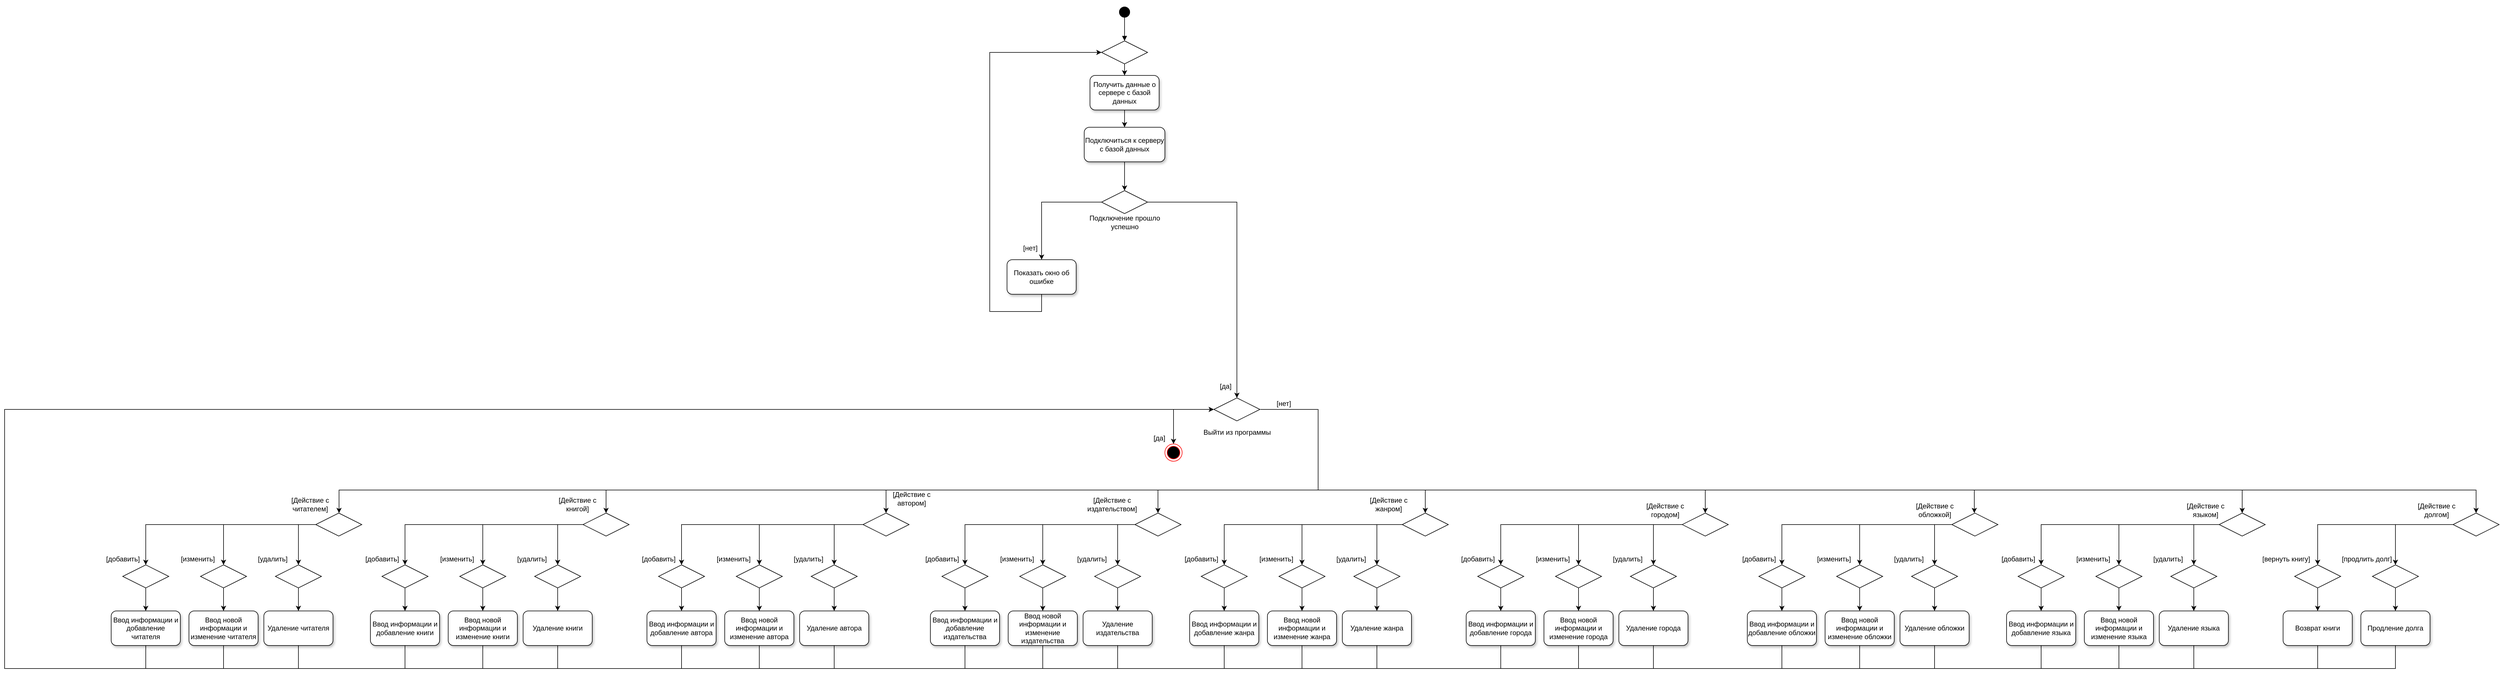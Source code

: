 <mxfile version="12.9.3" type="device"><diagram id="W3MapPRgLG2LJ8z7sJoR" name="Page-1"><mxGraphModel dx="6910" dy="3509" grid="1" gridSize="10" guides="1" tooltips="1" connect="1" arrows="1" fold="1" page="1" pageScale="1" pageWidth="827" pageHeight="1169" math="0" shadow="0"><root><mxCell id="0"/><mxCell id="1" parent="0"/><mxCell id="FfvXcrXIdgG_C1nINd0S-2" value="" style="ellipse;html=1;shape=endState;fillColor=#000000;strokeColor=#ff0000;rounded=0;shadow=0;glass=0;comic=0;" vertex="1" parent="1"><mxGeometry x="314" y="700" width="30" height="30" as="geometry"/></mxCell><mxCell id="FfvXcrXIdgG_C1nINd0S-4" value="" style="html=1;verticalAlign=bottom;startArrow=circle;startFill=1;endArrow=block;startSize=8;targetPerimeterSpacing=0;entryX=0.5;entryY=0;entryDx=0;entryDy=0;" edge="1" parent="1" target="FfvXcrXIdgG_C1nINd0S-11"><mxGeometry x="0.429" y="50" width="60" relative="1" as="geometry"><mxPoint x="244" y="-60" as="sourcePoint"/><mxPoint x="304" y="-140" as="targetPoint"/><Array as="points"/><mxPoint as="offset"/></mxGeometry></mxCell><mxCell id="FfvXcrXIdgG_C1nINd0S-9" style="edgeStyle=orthogonalEdgeStyle;rounded=0;orthogonalLoop=1;jettySize=auto;html=1;entryX=0.5;entryY=0;entryDx=0;entryDy=0;startArrow=none;startFill=0;targetPerimeterSpacing=0;" edge="1" parent="1" source="FfvXcrXIdgG_C1nINd0S-6" target="FfvXcrXIdgG_C1nINd0S-7"><mxGeometry relative="1" as="geometry"/></mxCell><mxCell id="FfvXcrXIdgG_C1nINd0S-6" value="Подключиться к серверу с базой данных" style="rounded=1;whiteSpace=wrap;html=1;shadow=1;glass=0;comic=0;" vertex="1" parent="1"><mxGeometry x="174" y="150" width="140" height="60" as="geometry"/></mxCell><mxCell id="FfvXcrXIdgG_C1nINd0S-14" style="edgeStyle=orthogonalEdgeStyle;rounded=0;orthogonalLoop=1;jettySize=auto;html=1;entryX=0.5;entryY=0;entryDx=0;entryDy=0;startArrow=none;startFill=0;targetPerimeterSpacing=0;" edge="1" parent="1" source="FfvXcrXIdgG_C1nINd0S-7" target="FfvXcrXIdgG_C1nINd0S-10"><mxGeometry relative="1" as="geometry"/></mxCell><mxCell id="FfvXcrXIdgG_C1nINd0S-19" style="edgeStyle=orthogonalEdgeStyle;rounded=0;orthogonalLoop=1;jettySize=auto;html=1;startArrow=none;startFill=0;targetPerimeterSpacing=0;entryX=0.5;entryY=0;entryDx=0;entryDy=0;" edge="1" parent="1" source="FfvXcrXIdgG_C1nINd0S-7" target="FfvXcrXIdgG_C1nINd0S-21"><mxGeometry relative="1" as="geometry"><mxPoint x="480" y="360" as="targetPoint"/></mxGeometry></mxCell><mxCell id="FfvXcrXIdgG_C1nINd0S-7" value="" style="rhombus;whiteSpace=wrap;html=1;rounded=0;shadow=0;glass=0;comic=0;" vertex="1" parent="1"><mxGeometry x="204" y="260" width="80" height="40" as="geometry"/></mxCell><mxCell id="FfvXcrXIdgG_C1nINd0S-8" value="Подключение прошло &lt;br&gt;успешно" style="text;html=1;align=center;verticalAlign=middle;resizable=0;points=[];autosize=1;" vertex="1" parent="1"><mxGeometry x="174" y="300" width="140" height="30" as="geometry"/></mxCell><mxCell id="FfvXcrXIdgG_C1nINd0S-13" style="edgeStyle=orthogonalEdgeStyle;rounded=0;orthogonalLoop=1;jettySize=auto;html=1;entryX=0;entryY=0.5;entryDx=0;entryDy=0;startArrow=none;startFill=0;targetPerimeterSpacing=0;" edge="1" parent="1" source="FfvXcrXIdgG_C1nINd0S-10" target="FfvXcrXIdgG_C1nINd0S-11"><mxGeometry relative="1" as="geometry"><Array as="points"><mxPoint x="100" y="470"/><mxPoint x="10" y="470"/><mxPoint x="10" y="20"/></Array></mxGeometry></mxCell><mxCell id="FfvXcrXIdgG_C1nINd0S-10" value="Показать окно об ошибке" style="rounded=1;whiteSpace=wrap;html=1;shadow=1;glass=0;comic=0;" vertex="1" parent="1"><mxGeometry x="40" y="380" width="120" height="60" as="geometry"/></mxCell><mxCell id="FfvXcrXIdgG_C1nINd0S-12" style="edgeStyle=orthogonalEdgeStyle;rounded=0;orthogonalLoop=1;jettySize=auto;html=1;entryX=0.5;entryY=0;entryDx=0;entryDy=0;startArrow=none;startFill=0;targetPerimeterSpacing=0;" edge="1" parent="1" source="FfvXcrXIdgG_C1nINd0S-11" target="FfvXcrXIdgG_C1nINd0S-16"><mxGeometry relative="1" as="geometry"/></mxCell><mxCell id="FfvXcrXIdgG_C1nINd0S-11" value="" style="rhombus;whiteSpace=wrap;html=1;rounded=0;shadow=0;glass=0;comic=0;" vertex="1" parent="1"><mxGeometry x="204" width="80" height="40" as="geometry"/></mxCell><mxCell id="FfvXcrXIdgG_C1nINd0S-15" value="[нет]" style="text;html=1;align=center;verticalAlign=middle;resizable=0;points=[];autosize=1;" vertex="1" parent="1"><mxGeometry x="60" y="350" width="40" height="20" as="geometry"/></mxCell><mxCell id="FfvXcrXIdgG_C1nINd0S-17" style="edgeStyle=orthogonalEdgeStyle;rounded=0;orthogonalLoop=1;jettySize=auto;html=1;exitX=0.5;exitY=1;exitDx=0;exitDy=0;entryX=0.5;entryY=0;entryDx=0;entryDy=0;startArrow=none;startFill=0;targetPerimeterSpacing=0;" edge="1" parent="1" source="FfvXcrXIdgG_C1nINd0S-16" target="FfvXcrXIdgG_C1nINd0S-6"><mxGeometry relative="1" as="geometry"/></mxCell><mxCell id="FfvXcrXIdgG_C1nINd0S-16" value="Получить данные о сервере с базой данных" style="rounded=1;whiteSpace=wrap;html=1;shadow=1;glass=0;comic=0;" vertex="1" parent="1"><mxGeometry x="184" y="60" width="120" height="60" as="geometry"/></mxCell><mxCell id="FfvXcrXIdgG_C1nINd0S-20" value="[да]" style="text;html=1;align=center;verticalAlign=middle;resizable=0;points=[];autosize=1;" vertex="1" parent="1"><mxGeometry x="399" y="590" width="40" height="20" as="geometry"/></mxCell><mxCell id="FfvXcrXIdgG_C1nINd0S-24" style="edgeStyle=orthogonalEdgeStyle;rounded=0;orthogonalLoop=1;jettySize=auto;html=1;entryX=0.5;entryY=0;entryDx=0;entryDy=0;startArrow=none;startFill=0;targetPerimeterSpacing=0;" edge="1" parent="1" source="FfvXcrXIdgG_C1nINd0S-21" target="FfvXcrXIdgG_C1nINd0S-2"><mxGeometry relative="1" as="geometry"/></mxCell><mxCell id="FfvXcrXIdgG_C1nINd0S-21" value="" style="rhombus;whiteSpace=wrap;html=1;rounded=0;shadow=0;glass=0;comic=0;" vertex="1" parent="1"><mxGeometry x="399" y="620" width="80" height="40" as="geometry"/></mxCell><mxCell id="FfvXcrXIdgG_C1nINd0S-22" value="Выйти из программы" style="text;html=1;align=center;verticalAlign=middle;resizable=0;points=[];autosize=1;" vertex="1" parent="1"><mxGeometry x="374" y="670" width="130" height="20" as="geometry"/></mxCell><mxCell id="FfvXcrXIdgG_C1nINd0S-25" value="[да]" style="text;html=1;align=center;verticalAlign=middle;resizable=0;points=[];autosize=1;" vertex="1" parent="1"><mxGeometry x="284" y="680" width="40" height="20" as="geometry"/></mxCell><mxCell id="FfvXcrXIdgG_C1nINd0S-26" value="[нет]" style="text;html=1;align=center;verticalAlign=middle;resizable=0;points=[];autosize=1;" vertex="1" parent="1"><mxGeometry x="500" y="620" width="40" height="20" as="geometry"/></mxCell><mxCell id="FfvXcrXIdgG_C1nINd0S-63" style="edgeStyle=orthogonalEdgeStyle;rounded=0;orthogonalLoop=1;jettySize=auto;html=1;entryX=0.5;entryY=0;entryDx=0;entryDy=0;startArrow=none;startFill=0;targetPerimeterSpacing=0;" edge="1" parent="1" source="FfvXcrXIdgG_C1nINd0S-30" target="FfvXcrXIdgG_C1nINd0S-59"><mxGeometry relative="1" as="geometry"/></mxCell><mxCell id="FfvXcrXIdgG_C1nINd0S-66" style="edgeStyle=orthogonalEdgeStyle;rounded=0;orthogonalLoop=1;jettySize=auto;html=1;entryX=0.5;entryY=0;entryDx=0;entryDy=0;startArrow=none;startFill=0;targetPerimeterSpacing=0;" edge="1" parent="1" source="FfvXcrXIdgG_C1nINd0S-30" target="FfvXcrXIdgG_C1nINd0S-65"><mxGeometry relative="1" as="geometry"/></mxCell><mxCell id="FfvXcrXIdgG_C1nINd0S-70" style="edgeStyle=orthogonalEdgeStyle;rounded=0;orthogonalLoop=1;jettySize=auto;html=1;entryX=0.5;entryY=0;entryDx=0;entryDy=0;startArrow=none;startFill=0;targetPerimeterSpacing=0;" edge="1" parent="1" source="FfvXcrXIdgG_C1nINd0S-30" target="FfvXcrXIdgG_C1nINd0S-68"><mxGeometry relative="1" as="geometry"><Array as="points"><mxPoint x="-1190" y="840"/></Array></mxGeometry></mxCell><mxCell id="FfvXcrXIdgG_C1nINd0S-30" value="" style="rhombus;whiteSpace=wrap;html=1;rounded=0;shadow=0;glass=0;comic=0;" vertex="1" parent="1"><mxGeometry x="-1160" y="820" width="80" height="40" as="geometry"/></mxCell><mxCell id="FfvXcrXIdgG_C1nINd0S-96" style="edgeStyle=orthogonalEdgeStyle;rounded=0;orthogonalLoop=1;jettySize=auto;html=1;entryX=0.5;entryY=0;entryDx=0;entryDy=0;startArrow=none;startFill=0;targetPerimeterSpacing=0;" edge="1" parent="1" source="FfvXcrXIdgG_C1nINd0S-32" target="FfvXcrXIdgG_C1nINd0S-89"><mxGeometry relative="1" as="geometry"/></mxCell><mxCell id="FfvXcrXIdgG_C1nINd0S-97" style="edgeStyle=orthogonalEdgeStyle;rounded=0;orthogonalLoop=1;jettySize=auto;html=1;entryX=0.5;entryY=0;entryDx=0;entryDy=0;startArrow=none;startFill=0;targetPerimeterSpacing=0;" edge="1" parent="1" source="FfvXcrXIdgG_C1nINd0S-32" target="FfvXcrXIdgG_C1nINd0S-86"><mxGeometry relative="1" as="geometry"/></mxCell><mxCell id="FfvXcrXIdgG_C1nINd0S-98" style="edgeStyle=orthogonalEdgeStyle;rounded=0;orthogonalLoop=1;jettySize=auto;html=1;entryX=0.5;entryY=0;entryDx=0;entryDy=0;startArrow=none;startFill=0;targetPerimeterSpacing=0;" edge="1" parent="1" source="FfvXcrXIdgG_C1nINd0S-32" target="FfvXcrXIdgG_C1nINd0S-83"><mxGeometry relative="1" as="geometry"/></mxCell><mxCell id="FfvXcrXIdgG_C1nINd0S-32" value="" style="rhombus;whiteSpace=wrap;html=1;rounded=0;shadow=0;glass=0;comic=0;" vertex="1" parent="1"><mxGeometry x="-696" y="820" width="80" height="40" as="geometry"/></mxCell><mxCell id="FfvXcrXIdgG_C1nINd0S-129" style="edgeStyle=orthogonalEdgeStyle;rounded=0;orthogonalLoop=1;jettySize=auto;html=1;entryX=0.5;entryY=0;entryDx=0;entryDy=0;startArrow=none;startFill=0;targetPerimeterSpacing=0;" edge="1" parent="1" source="FfvXcrXIdgG_C1nINd0S-33" target="FfvXcrXIdgG_C1nINd0S-121"><mxGeometry relative="1" as="geometry"/></mxCell><mxCell id="FfvXcrXIdgG_C1nINd0S-130" style="edgeStyle=orthogonalEdgeStyle;rounded=0;orthogonalLoop=1;jettySize=auto;html=1;entryX=0.5;entryY=0;entryDx=0;entryDy=0;startArrow=none;startFill=0;targetPerimeterSpacing=0;" edge="1" parent="1" source="FfvXcrXIdgG_C1nINd0S-33" target="FfvXcrXIdgG_C1nINd0S-118"><mxGeometry relative="1" as="geometry"/></mxCell><mxCell id="FfvXcrXIdgG_C1nINd0S-131" style="edgeStyle=orthogonalEdgeStyle;rounded=0;orthogonalLoop=1;jettySize=auto;html=1;startArrow=none;startFill=0;targetPerimeterSpacing=0;" edge="1" parent="1" source="FfvXcrXIdgG_C1nINd0S-33" target="FfvXcrXIdgG_C1nINd0S-115"><mxGeometry relative="1" as="geometry"/></mxCell><mxCell id="FfvXcrXIdgG_C1nINd0S-33" value="" style="rhombus;whiteSpace=wrap;html=1;rounded=0;shadow=0;glass=0;comic=0;" vertex="1" parent="1"><mxGeometry x="-210" y="820" width="80" height="40" as="geometry"/></mxCell><mxCell id="FfvXcrXIdgG_C1nINd0S-42" value="[Действие с &lt;br&gt;читателем]" style="text;html=1;align=center;verticalAlign=middle;resizable=0;points=[];autosize=1;" vertex="1" parent="1"><mxGeometry x="-1210" y="790" width="80" height="30" as="geometry"/></mxCell><mxCell id="FfvXcrXIdgG_C1nINd0S-51" value="[Действие с &lt;br&gt;книгой]" style="text;html=1;align=center;verticalAlign=middle;resizable=0;points=[];autosize=1;" vertex="1" parent="1"><mxGeometry x="-746" y="790" width="80" height="30" as="geometry"/></mxCell><mxCell id="FfvXcrXIdgG_C1nINd0S-52" value="[Действие с &lt;br&gt;автором]" style="text;html=1;align=center;verticalAlign=middle;resizable=0;points=[];autosize=1;" vertex="1" parent="1"><mxGeometry x="-166" y="780" width="80" height="30" as="geometry"/></mxCell><mxCell id="FfvXcrXIdgG_C1nINd0S-53" value="[Действие с &lt;br&gt;издательством]" style="text;html=1;align=center;verticalAlign=middle;resizable=0;points=[];autosize=1;" vertex="1" parent="1"><mxGeometry x="172" y="790" width="100" height="30" as="geometry"/></mxCell><mxCell id="FfvXcrXIdgG_C1nINd0S-54" value="[Действие с &lt;br&gt;жанром]" style="text;html=1;align=center;verticalAlign=middle;resizable=0;points=[];autosize=1;" vertex="1" parent="1"><mxGeometry x="662" y="790" width="80" height="30" as="geometry"/></mxCell><mxCell id="FfvXcrXIdgG_C1nINd0S-55" value="[Действие с &lt;br&gt;городом]" style="text;html=1;align=center;verticalAlign=middle;resizable=0;points=[];autosize=1;" vertex="1" parent="1"><mxGeometry x="1142" y="800" width="80" height="30" as="geometry"/></mxCell><mxCell id="FfvXcrXIdgG_C1nINd0S-56" value="[Действие с &lt;br&gt;обложкой]" style="text;html=1;align=center;verticalAlign=middle;resizable=0;points=[];autosize=1;" vertex="1" parent="1"><mxGeometry x="1610" y="800" width="80" height="30" as="geometry"/></mxCell><mxCell id="FfvXcrXIdgG_C1nINd0S-57" value="[Действие с &lt;br&gt;языком]" style="text;html=1;align=center;verticalAlign=middle;resizable=0;points=[];autosize=1;" vertex="1" parent="1"><mxGeometry x="2080" y="800" width="80" height="30" as="geometry"/></mxCell><mxCell id="FfvXcrXIdgG_C1nINd0S-58" value="[Действие с &lt;br&gt;долгом]" style="text;html=1;align=center;verticalAlign=middle;resizable=0;points=[];autosize=1;" vertex="1" parent="1"><mxGeometry x="2481" y="800" width="80" height="30" as="geometry"/></mxCell><mxCell id="FfvXcrXIdgG_C1nINd0S-72" style="edgeStyle=orthogonalEdgeStyle;rounded=0;orthogonalLoop=1;jettySize=auto;html=1;startArrow=none;startFill=0;targetPerimeterSpacing=0;" edge="1" parent="1" source="FfvXcrXIdgG_C1nINd0S-59" target="FfvXcrXIdgG_C1nINd0S-71"><mxGeometry relative="1" as="geometry"/></mxCell><mxCell id="FfvXcrXIdgG_C1nINd0S-59" value="" style="rhombus;whiteSpace=wrap;html=1;rounded=0;shadow=0;glass=0;comic=0;" vertex="1" parent="1"><mxGeometry x="-1495" y="910" width="80" height="40" as="geometry"/></mxCell><mxCell id="FfvXcrXIdgG_C1nINd0S-62" value="[добавить]" style="text;html=1;align=center;verticalAlign=middle;resizable=0;points=[];autosize=1;" vertex="1" parent="1"><mxGeometry x="-1530" y="890" width="70" height="20" as="geometry"/></mxCell><mxCell id="FfvXcrXIdgG_C1nINd0S-76" style="edgeStyle=orthogonalEdgeStyle;rounded=0;orthogonalLoop=1;jettySize=auto;html=1;startArrow=none;startFill=0;targetPerimeterSpacing=0;entryX=0.5;entryY=0;entryDx=0;entryDy=0;" edge="1" parent="1" source="FfvXcrXIdgG_C1nINd0S-65" target="FfvXcrXIdgG_C1nINd0S-74"><mxGeometry relative="1" as="geometry"><mxPoint x="-1290" y="980" as="targetPoint"/></mxGeometry></mxCell><mxCell id="FfvXcrXIdgG_C1nINd0S-65" value="" style="rhombus;whiteSpace=wrap;html=1;rounded=0;shadow=0;glass=0;comic=0;" vertex="1" parent="1"><mxGeometry x="-1360" y="910" width="80" height="40" as="geometry"/></mxCell><mxCell id="FfvXcrXIdgG_C1nINd0S-67" value="[изменить]" style="text;html=1;align=center;verticalAlign=middle;resizable=0;points=[];autosize=1;" vertex="1" parent="1"><mxGeometry x="-1400" y="890" width="70" height="20" as="geometry"/></mxCell><mxCell id="FfvXcrXIdgG_C1nINd0S-77" style="edgeStyle=orthogonalEdgeStyle;rounded=0;orthogonalLoop=1;jettySize=auto;html=1;entryX=0.5;entryY=0;entryDx=0;entryDy=0;startArrow=none;startFill=0;targetPerimeterSpacing=0;" edge="1" parent="1" source="FfvXcrXIdgG_C1nINd0S-68" target="FfvXcrXIdgG_C1nINd0S-75"><mxGeometry relative="1" as="geometry"/></mxCell><mxCell id="FfvXcrXIdgG_C1nINd0S-68" value="" style="rhombus;whiteSpace=wrap;html=1;rounded=0;shadow=0;glass=0;comic=0;" vertex="1" parent="1"><mxGeometry x="-1230" y="910" width="80" height="40" as="geometry"/></mxCell><mxCell id="FfvXcrXIdgG_C1nINd0S-69" value="[удалить]" style="text;html=1;align=center;verticalAlign=middle;resizable=0;points=[];autosize=1;" vertex="1" parent="1"><mxGeometry x="-1270" y="890" width="70" height="20" as="geometry"/></mxCell><mxCell id="FfvXcrXIdgG_C1nINd0S-73" style="edgeStyle=orthogonalEdgeStyle;rounded=0;orthogonalLoop=1;jettySize=auto;html=1;entryX=0;entryY=0.5;entryDx=0;entryDy=0;startArrow=none;startFill=0;targetPerimeterSpacing=0;" edge="1" parent="1" source="FfvXcrXIdgG_C1nINd0S-71" target="FfvXcrXIdgG_C1nINd0S-21"><mxGeometry relative="1" as="geometry"><Array as="points"><mxPoint x="-1455" y="1090"/><mxPoint x="-1700" y="1090"/><mxPoint x="-1700" y="640"/></Array></mxGeometry></mxCell><mxCell id="FfvXcrXIdgG_C1nINd0S-71" value="Ввод информации и добавление читателя" style="rounded=1;whiteSpace=wrap;html=1;shadow=1;glass=0;comic=0;" vertex="1" parent="1"><mxGeometry x="-1515" y="990" width="120" height="60" as="geometry"/></mxCell><mxCell id="FfvXcrXIdgG_C1nINd0S-74" value="Ввод новой информации и изменение читателя" style="rounded=1;whiteSpace=wrap;html=1;shadow=1;glass=0;comic=0;" vertex="1" parent="1"><mxGeometry x="-1380" y="990" width="120" height="60" as="geometry"/></mxCell><mxCell id="FfvXcrXIdgG_C1nINd0S-75" value="Удаление читателя" style="rounded=1;whiteSpace=wrap;html=1;shadow=1;glass=0;comic=0;" vertex="1" parent="1"><mxGeometry x="-1250" y="990" width="120" height="60" as="geometry"/></mxCell><mxCell id="FfvXcrXIdgG_C1nINd0S-80" value="" style="endArrow=none;html=1;entryX=0.5;entryY=1;entryDx=0;entryDy=0;rounded=0;" edge="1" parent="1" target="FfvXcrXIdgG_C1nINd0S-74"><mxGeometry width="50" height="50" relative="1" as="geometry"><mxPoint x="-1460" y="1090" as="sourcePoint"/><mxPoint x="-1290" y="1090" as="targetPoint"/><Array as="points"><mxPoint x="-1320" y="1090"/></Array></mxGeometry></mxCell><mxCell id="FfvXcrXIdgG_C1nINd0S-81" value="" style="endArrow=none;html=1;rounded=0;entryX=0.5;entryY=1;entryDx=0;entryDy=0;" edge="1" parent="1" target="FfvXcrXIdgG_C1nINd0S-75"><mxGeometry width="50" height="50" relative="1" as="geometry"><mxPoint x="-1330" y="1090" as="sourcePoint"/><mxPoint x="-1170" y="1060" as="targetPoint"/><Array as="points"><mxPoint x="-1190" y="1090"/></Array></mxGeometry></mxCell><mxCell id="FfvXcrXIdgG_C1nINd0S-82" style="edgeStyle=orthogonalEdgeStyle;rounded=0;orthogonalLoop=1;jettySize=auto;html=1;startArrow=none;startFill=0;targetPerimeterSpacing=0;" edge="1" parent="1" source="FfvXcrXIdgG_C1nINd0S-83" target="FfvXcrXIdgG_C1nINd0S-91"><mxGeometry relative="1" as="geometry"/></mxCell><mxCell id="FfvXcrXIdgG_C1nINd0S-83" value="" style="rhombus;whiteSpace=wrap;html=1;rounded=0;shadow=0;glass=0;comic=0;" vertex="1" parent="1"><mxGeometry x="-1045" y="910" width="80" height="40" as="geometry"/></mxCell><mxCell id="FfvXcrXIdgG_C1nINd0S-84" value="[добавить]" style="text;html=1;align=center;verticalAlign=middle;resizable=0;points=[];autosize=1;" vertex="1" parent="1"><mxGeometry x="-1080" y="890" width="70" height="20" as="geometry"/></mxCell><mxCell id="FfvXcrXIdgG_C1nINd0S-85" style="edgeStyle=orthogonalEdgeStyle;rounded=0;orthogonalLoop=1;jettySize=auto;html=1;startArrow=none;startFill=0;targetPerimeterSpacing=0;entryX=0.5;entryY=0;entryDx=0;entryDy=0;" edge="1" parent="1" source="FfvXcrXIdgG_C1nINd0S-86" target="FfvXcrXIdgG_C1nINd0S-92"><mxGeometry relative="1" as="geometry"><mxPoint x="-840" y="980" as="targetPoint"/></mxGeometry></mxCell><mxCell id="FfvXcrXIdgG_C1nINd0S-86" value="" style="rhombus;whiteSpace=wrap;html=1;rounded=0;shadow=0;glass=0;comic=0;" vertex="1" parent="1"><mxGeometry x="-910" y="910" width="80" height="40" as="geometry"/></mxCell><mxCell id="FfvXcrXIdgG_C1nINd0S-87" value="[изменить]" style="text;html=1;align=center;verticalAlign=middle;resizable=0;points=[];autosize=1;" vertex="1" parent="1"><mxGeometry x="-950" y="890" width="70" height="20" as="geometry"/></mxCell><mxCell id="FfvXcrXIdgG_C1nINd0S-88" style="edgeStyle=orthogonalEdgeStyle;rounded=0;orthogonalLoop=1;jettySize=auto;html=1;entryX=0.5;entryY=0;entryDx=0;entryDy=0;startArrow=none;startFill=0;targetPerimeterSpacing=0;" edge="1" parent="1" source="FfvXcrXIdgG_C1nINd0S-89" target="FfvXcrXIdgG_C1nINd0S-93"><mxGeometry relative="1" as="geometry"/></mxCell><mxCell id="FfvXcrXIdgG_C1nINd0S-89" value="" style="rhombus;whiteSpace=wrap;html=1;rounded=0;shadow=0;glass=0;comic=0;" vertex="1" parent="1"><mxGeometry x="-780" y="910" width="80" height="40" as="geometry"/></mxCell><mxCell id="FfvXcrXIdgG_C1nINd0S-90" value="[удалить]" style="text;html=1;align=center;verticalAlign=middle;resizable=0;points=[];autosize=1;" vertex="1" parent="1"><mxGeometry x="-820" y="890" width="70" height="20" as="geometry"/></mxCell><mxCell id="FfvXcrXIdgG_C1nINd0S-91" value="Ввод информации и добавление книги" style="rounded=1;whiteSpace=wrap;html=1;shadow=1;glass=0;comic=0;" vertex="1" parent="1"><mxGeometry x="-1065" y="990" width="120" height="60" as="geometry"/></mxCell><mxCell id="FfvXcrXIdgG_C1nINd0S-92" value="Ввод новой информации и изменение книги" style="rounded=1;whiteSpace=wrap;html=1;shadow=1;glass=0;comic=0;" vertex="1" parent="1"><mxGeometry x="-930" y="990" width="120" height="60" as="geometry"/></mxCell><mxCell id="FfvXcrXIdgG_C1nINd0S-93" value="Удаление книги" style="rounded=1;whiteSpace=wrap;html=1;shadow=1;glass=0;comic=0;" vertex="1" parent="1"><mxGeometry x="-800" y="990" width="120" height="60" as="geometry"/></mxCell><mxCell id="FfvXcrXIdgG_C1nINd0S-94" value="" style="endArrow=none;html=1;entryX=0.5;entryY=1;entryDx=0;entryDy=0;rounded=0;" edge="1" parent="1" target="FfvXcrXIdgG_C1nINd0S-91"><mxGeometry width="50" height="50" relative="1" as="geometry"><mxPoint x="-1190" y="1090" as="sourcePoint"/><mxPoint x="-840" y="1090" as="targetPoint"/><Array as="points"><mxPoint x="-1005" y="1090"/></Array></mxGeometry></mxCell><mxCell id="FfvXcrXIdgG_C1nINd0S-95" value="" style="endArrow=none;html=1;rounded=0;entryX=0.5;entryY=1;entryDx=0;entryDy=0;" edge="1" parent="1" target="FfvXcrXIdgG_C1nINd0S-93"><mxGeometry width="50" height="50" relative="1" as="geometry"><mxPoint x="-880" y="1090" as="sourcePoint"/><mxPoint x="-720" y="1060" as="targetPoint"/><Array as="points"><mxPoint x="-740" y="1090"/></Array></mxGeometry></mxCell><mxCell id="FfvXcrXIdgG_C1nINd0S-99" value="" style="endArrow=none;html=1;rounded=0;entryX=0.5;entryY=1;entryDx=0;entryDy=0;" edge="1" parent="1" target="FfvXcrXIdgG_C1nINd0S-92"><mxGeometry width="50" height="50" relative="1" as="geometry"><mxPoint x="-1020" y="1090" as="sourcePoint"/><mxPoint x="-730" y="1060" as="targetPoint"/><Array as="points"><mxPoint x="-870" y="1090"/></Array></mxGeometry></mxCell><mxCell id="FfvXcrXIdgG_C1nINd0S-114" style="edgeStyle=orthogonalEdgeStyle;rounded=0;orthogonalLoop=1;jettySize=auto;html=1;startArrow=none;startFill=0;targetPerimeterSpacing=0;" edge="1" parent="1" source="FfvXcrXIdgG_C1nINd0S-115" target="FfvXcrXIdgG_C1nINd0S-123"><mxGeometry relative="1" as="geometry"/></mxCell><mxCell id="FfvXcrXIdgG_C1nINd0S-115" value="" style="rhombus;whiteSpace=wrap;html=1;rounded=0;shadow=0;glass=0;comic=0;" vertex="1" parent="1"><mxGeometry x="-565" y="910" width="80" height="40" as="geometry"/></mxCell><mxCell id="FfvXcrXIdgG_C1nINd0S-116" value="[добавить]" style="text;html=1;align=center;verticalAlign=middle;resizable=0;points=[];autosize=1;" vertex="1" parent="1"><mxGeometry x="-600" y="890" width="70" height="20" as="geometry"/></mxCell><mxCell id="FfvXcrXIdgG_C1nINd0S-117" style="edgeStyle=orthogonalEdgeStyle;rounded=0;orthogonalLoop=1;jettySize=auto;html=1;startArrow=none;startFill=0;targetPerimeterSpacing=0;entryX=0.5;entryY=0;entryDx=0;entryDy=0;" edge="1" parent="1" source="FfvXcrXIdgG_C1nINd0S-118" target="FfvXcrXIdgG_C1nINd0S-124"><mxGeometry relative="1" as="geometry"><mxPoint x="-360" y="980" as="targetPoint"/></mxGeometry></mxCell><mxCell id="FfvXcrXIdgG_C1nINd0S-118" value="" style="rhombus;whiteSpace=wrap;html=1;rounded=0;shadow=0;glass=0;comic=0;" vertex="1" parent="1"><mxGeometry x="-430" y="910" width="80" height="40" as="geometry"/></mxCell><mxCell id="FfvXcrXIdgG_C1nINd0S-119" value="[изменить]" style="text;html=1;align=center;verticalAlign=middle;resizable=0;points=[];autosize=1;" vertex="1" parent="1"><mxGeometry x="-470" y="890" width="70" height="20" as="geometry"/></mxCell><mxCell id="FfvXcrXIdgG_C1nINd0S-120" style="edgeStyle=orthogonalEdgeStyle;rounded=0;orthogonalLoop=1;jettySize=auto;html=1;entryX=0.5;entryY=0;entryDx=0;entryDy=0;startArrow=none;startFill=0;targetPerimeterSpacing=0;" edge="1" parent="1" source="FfvXcrXIdgG_C1nINd0S-121" target="FfvXcrXIdgG_C1nINd0S-125"><mxGeometry relative="1" as="geometry"/></mxCell><mxCell id="FfvXcrXIdgG_C1nINd0S-121" value="" style="rhombus;whiteSpace=wrap;html=1;rounded=0;shadow=0;glass=0;comic=0;" vertex="1" parent="1"><mxGeometry x="-300" y="910" width="80" height="40" as="geometry"/></mxCell><mxCell id="FfvXcrXIdgG_C1nINd0S-122" value="[удалить]" style="text;html=1;align=center;verticalAlign=middle;resizable=0;points=[];autosize=1;" vertex="1" parent="1"><mxGeometry x="-340" y="890" width="70" height="20" as="geometry"/></mxCell><mxCell id="FfvXcrXIdgG_C1nINd0S-123" value="Ввод информации и добавление автора" style="rounded=1;whiteSpace=wrap;html=1;shadow=1;glass=0;comic=0;" vertex="1" parent="1"><mxGeometry x="-585" y="990" width="120" height="60" as="geometry"/></mxCell><mxCell id="FfvXcrXIdgG_C1nINd0S-124" value="Ввод новой информации и изменение автора" style="rounded=1;whiteSpace=wrap;html=1;shadow=1;glass=0;comic=0;" vertex="1" parent="1"><mxGeometry x="-450" y="990" width="120" height="60" as="geometry"/></mxCell><mxCell id="FfvXcrXIdgG_C1nINd0S-125" value="Удаление автора" style="rounded=1;whiteSpace=wrap;html=1;shadow=1;glass=0;comic=0;" vertex="1" parent="1"><mxGeometry x="-320" y="990" width="120" height="60" as="geometry"/></mxCell><mxCell id="FfvXcrXIdgG_C1nINd0S-126" value="" style="endArrow=none;html=1;rounded=0;entryX=0.5;entryY=1;entryDx=0;entryDy=0;" edge="1" parent="1" target="FfvXcrXIdgG_C1nINd0S-125"><mxGeometry width="50" height="50" relative="1" as="geometry"><mxPoint x="-400" y="1090.0" as="sourcePoint"/><mxPoint x="-240" y="1060" as="targetPoint"/><Array as="points"><mxPoint x="-260" y="1090"/></Array></mxGeometry></mxCell><mxCell id="FfvXcrXIdgG_C1nINd0S-127" value="" style="endArrow=none;html=1;rounded=0;entryX=0.5;entryY=1;entryDx=0;entryDy=0;" edge="1" parent="1" target="FfvXcrXIdgG_C1nINd0S-124"><mxGeometry width="50" height="50" relative="1" as="geometry"><mxPoint x="-540" y="1090.0" as="sourcePoint"/><mxPoint x="-250" y="1060" as="targetPoint"/><Array as="points"><mxPoint x="-390" y="1090"/></Array></mxGeometry></mxCell><mxCell id="FfvXcrXIdgG_C1nINd0S-128" value="" style="endArrow=none;html=1;rounded=0;entryX=0.5;entryY=1;entryDx=0;entryDy=0;" edge="1" parent="1" target="FfvXcrXIdgG_C1nINd0S-123"><mxGeometry width="50" height="50" relative="1" as="geometry"><mxPoint x="-740" y="1090" as="sourcePoint"/><mxPoint x="-380" y="1060.0" as="targetPoint"/><Array as="points"><mxPoint x="-525" y="1090"/></Array></mxGeometry></mxCell><mxCell id="FfvXcrXIdgG_C1nINd0S-132" style="edgeStyle=orthogonalEdgeStyle;rounded=0;orthogonalLoop=1;jettySize=auto;html=1;entryX=0.5;entryY=0;entryDx=0;entryDy=0;startArrow=none;startFill=0;targetPerimeterSpacing=0;" edge="1" parent="1" source="FfvXcrXIdgG_C1nINd0S-135" target="FfvXcrXIdgG_C1nINd0S-148"><mxGeometry relative="1" as="geometry"/></mxCell><mxCell id="FfvXcrXIdgG_C1nINd0S-133" style="edgeStyle=orthogonalEdgeStyle;rounded=0;orthogonalLoop=1;jettySize=auto;html=1;entryX=0.5;entryY=0;entryDx=0;entryDy=0;startArrow=none;startFill=0;targetPerimeterSpacing=0;" edge="1" parent="1" source="FfvXcrXIdgG_C1nINd0S-135" target="FfvXcrXIdgG_C1nINd0S-151"><mxGeometry relative="1" as="geometry"/></mxCell><mxCell id="FfvXcrXIdgG_C1nINd0S-134" style="edgeStyle=orthogonalEdgeStyle;rounded=0;orthogonalLoop=1;jettySize=auto;html=1;entryX=0.5;entryY=0;entryDx=0;entryDy=0;startArrow=none;startFill=0;targetPerimeterSpacing=0;" edge="1" parent="1" source="FfvXcrXIdgG_C1nINd0S-135" target="FfvXcrXIdgG_C1nINd0S-154"><mxGeometry relative="1" as="geometry"><Array as="points"><mxPoint x="232" y="840"/></Array></mxGeometry></mxCell><mxCell id="FfvXcrXIdgG_C1nINd0S-135" value="" style="rhombus;whiteSpace=wrap;html=1;rounded=0;shadow=0;glass=0;comic=0;" vertex="1" parent="1"><mxGeometry x="262" y="820" width="80" height="40" as="geometry"/></mxCell><mxCell id="FfvXcrXIdgG_C1nINd0S-136" style="edgeStyle=orthogonalEdgeStyle;rounded=0;orthogonalLoop=1;jettySize=auto;html=1;entryX=0.5;entryY=0;entryDx=0;entryDy=0;startArrow=none;startFill=0;targetPerimeterSpacing=0;" edge="1" parent="1" source="FfvXcrXIdgG_C1nINd0S-139" target="FfvXcrXIdgG_C1nINd0S-168"><mxGeometry relative="1" as="geometry"/></mxCell><mxCell id="FfvXcrXIdgG_C1nINd0S-137" style="edgeStyle=orthogonalEdgeStyle;rounded=0;orthogonalLoop=1;jettySize=auto;html=1;entryX=0.5;entryY=0;entryDx=0;entryDy=0;startArrow=none;startFill=0;targetPerimeterSpacing=0;" edge="1" parent="1" source="FfvXcrXIdgG_C1nINd0S-139" target="FfvXcrXIdgG_C1nINd0S-165"><mxGeometry relative="1" as="geometry"/></mxCell><mxCell id="FfvXcrXIdgG_C1nINd0S-138" style="edgeStyle=orthogonalEdgeStyle;rounded=0;orthogonalLoop=1;jettySize=auto;html=1;entryX=0.5;entryY=0;entryDx=0;entryDy=0;startArrow=none;startFill=0;targetPerimeterSpacing=0;" edge="1" parent="1" source="FfvXcrXIdgG_C1nINd0S-139" target="FfvXcrXIdgG_C1nINd0S-162"><mxGeometry relative="1" as="geometry"/></mxCell><mxCell id="FfvXcrXIdgG_C1nINd0S-139" value="" style="rhombus;whiteSpace=wrap;html=1;rounded=0;shadow=0;glass=0;comic=0;" vertex="1" parent="1"><mxGeometry x="726" y="820" width="80" height="40" as="geometry"/></mxCell><mxCell id="FfvXcrXIdgG_C1nINd0S-140" style="edgeStyle=orthogonalEdgeStyle;rounded=0;orthogonalLoop=1;jettySize=auto;html=1;entryX=0.5;entryY=0;entryDx=0;entryDy=0;startArrow=none;startFill=0;targetPerimeterSpacing=0;" edge="1" parent="1" source="FfvXcrXIdgG_C1nINd0S-143" target="FfvXcrXIdgG_C1nINd0S-183"><mxGeometry relative="1" as="geometry"/></mxCell><mxCell id="FfvXcrXIdgG_C1nINd0S-141" style="edgeStyle=orthogonalEdgeStyle;rounded=0;orthogonalLoop=1;jettySize=auto;html=1;entryX=0.5;entryY=0;entryDx=0;entryDy=0;startArrow=none;startFill=0;targetPerimeterSpacing=0;" edge="1" parent="1" source="FfvXcrXIdgG_C1nINd0S-143" target="FfvXcrXIdgG_C1nINd0S-180"><mxGeometry relative="1" as="geometry"/></mxCell><mxCell id="FfvXcrXIdgG_C1nINd0S-142" style="edgeStyle=orthogonalEdgeStyle;rounded=0;orthogonalLoop=1;jettySize=auto;html=1;startArrow=none;startFill=0;targetPerimeterSpacing=0;" edge="1" parent="1" source="FfvXcrXIdgG_C1nINd0S-143" target="FfvXcrXIdgG_C1nINd0S-177"><mxGeometry relative="1" as="geometry"/></mxCell><mxCell id="FfvXcrXIdgG_C1nINd0S-143" value="" style="rhombus;whiteSpace=wrap;html=1;rounded=0;shadow=0;glass=0;comic=0;" vertex="1" parent="1"><mxGeometry x="1212" y="820" width="80" height="40" as="geometry"/></mxCell><mxCell id="FfvXcrXIdgG_C1nINd0S-147" style="edgeStyle=orthogonalEdgeStyle;rounded=0;orthogonalLoop=1;jettySize=auto;html=1;startArrow=none;startFill=0;targetPerimeterSpacing=0;" edge="1" parent="1" source="FfvXcrXIdgG_C1nINd0S-148" target="FfvXcrXIdgG_C1nINd0S-156"><mxGeometry relative="1" as="geometry"/></mxCell><mxCell id="FfvXcrXIdgG_C1nINd0S-148" value="" style="rhombus;whiteSpace=wrap;html=1;rounded=0;shadow=0;glass=0;comic=0;" vertex="1" parent="1"><mxGeometry x="-73" y="910" width="80" height="40" as="geometry"/></mxCell><mxCell id="FfvXcrXIdgG_C1nINd0S-149" value="[добавить]" style="text;html=1;align=center;verticalAlign=middle;resizable=0;points=[];autosize=1;" vertex="1" parent="1"><mxGeometry x="-108" y="890" width="70" height="20" as="geometry"/></mxCell><mxCell id="FfvXcrXIdgG_C1nINd0S-150" style="edgeStyle=orthogonalEdgeStyle;rounded=0;orthogonalLoop=1;jettySize=auto;html=1;startArrow=none;startFill=0;targetPerimeterSpacing=0;entryX=0.5;entryY=0;entryDx=0;entryDy=0;" edge="1" parent="1" source="FfvXcrXIdgG_C1nINd0S-151" target="FfvXcrXIdgG_C1nINd0S-157"><mxGeometry relative="1" as="geometry"><mxPoint x="132" y="980" as="targetPoint"/></mxGeometry></mxCell><mxCell id="FfvXcrXIdgG_C1nINd0S-151" value="" style="rhombus;whiteSpace=wrap;html=1;rounded=0;shadow=0;glass=0;comic=0;" vertex="1" parent="1"><mxGeometry x="62" y="910" width="80" height="40" as="geometry"/></mxCell><mxCell id="FfvXcrXIdgG_C1nINd0S-152" value="[изменить]" style="text;html=1;align=center;verticalAlign=middle;resizable=0;points=[];autosize=1;" vertex="1" parent="1"><mxGeometry x="22" y="890" width="70" height="20" as="geometry"/></mxCell><mxCell id="FfvXcrXIdgG_C1nINd0S-153" style="edgeStyle=orthogonalEdgeStyle;rounded=0;orthogonalLoop=1;jettySize=auto;html=1;entryX=0.5;entryY=0;entryDx=0;entryDy=0;startArrow=none;startFill=0;targetPerimeterSpacing=0;" edge="1" parent="1" source="FfvXcrXIdgG_C1nINd0S-154" target="FfvXcrXIdgG_C1nINd0S-158"><mxGeometry relative="1" as="geometry"/></mxCell><mxCell id="FfvXcrXIdgG_C1nINd0S-154" value="" style="rhombus;whiteSpace=wrap;html=1;rounded=0;shadow=0;glass=0;comic=0;" vertex="1" parent="1"><mxGeometry x="192" y="910" width="80" height="40" as="geometry"/></mxCell><mxCell id="FfvXcrXIdgG_C1nINd0S-155" value="[удалить]" style="text;html=1;align=center;verticalAlign=middle;resizable=0;points=[];autosize=1;" vertex="1" parent="1"><mxGeometry x="152" y="890" width="70" height="20" as="geometry"/></mxCell><mxCell id="FfvXcrXIdgG_C1nINd0S-156" value="Ввод информации и добавление издательства" style="rounded=1;whiteSpace=wrap;html=1;shadow=1;glass=0;comic=0;" vertex="1" parent="1"><mxGeometry x="-93" y="990" width="120" height="60" as="geometry"/></mxCell><mxCell id="FfvXcrXIdgG_C1nINd0S-157" value="Ввод новой информации и изменение издательства" style="rounded=1;whiteSpace=wrap;html=1;shadow=1;glass=0;comic=0;" vertex="1" parent="1"><mxGeometry x="42" y="990" width="120" height="60" as="geometry"/></mxCell><mxCell id="FfvXcrXIdgG_C1nINd0S-158" value="Удаление издательства" style="rounded=1;whiteSpace=wrap;html=1;shadow=1;glass=0;comic=0;" vertex="1" parent="1"><mxGeometry x="172" y="990" width="120" height="60" as="geometry"/></mxCell><mxCell id="FfvXcrXIdgG_C1nINd0S-159" value="" style="endArrow=none;html=1;entryX=0.5;entryY=1;entryDx=0;entryDy=0;rounded=0;" edge="1" parent="1" target="FfvXcrXIdgG_C1nINd0S-157"><mxGeometry width="50" height="50" relative="1" as="geometry"><mxPoint x="-38.0" y="1090.0" as="sourcePoint"/><mxPoint x="132" y="1090" as="targetPoint"/><Array as="points"><mxPoint x="102" y="1090"/></Array></mxGeometry></mxCell><mxCell id="FfvXcrXIdgG_C1nINd0S-160" value="" style="endArrow=none;html=1;rounded=0;entryX=0.5;entryY=1;entryDx=0;entryDy=0;" edge="1" parent="1" target="FfvXcrXIdgG_C1nINd0S-158"><mxGeometry width="50" height="50" relative="1" as="geometry"><mxPoint x="92.0" y="1090.0" as="sourcePoint"/><mxPoint x="252" y="1060" as="targetPoint"/><Array as="points"><mxPoint x="232" y="1090"/></Array></mxGeometry></mxCell><mxCell id="FfvXcrXIdgG_C1nINd0S-161" style="edgeStyle=orthogonalEdgeStyle;rounded=0;orthogonalLoop=1;jettySize=auto;html=1;startArrow=none;startFill=0;targetPerimeterSpacing=0;" edge="1" parent="1" source="FfvXcrXIdgG_C1nINd0S-162" target="FfvXcrXIdgG_C1nINd0S-170"><mxGeometry relative="1" as="geometry"/></mxCell><mxCell id="FfvXcrXIdgG_C1nINd0S-162" value="" style="rhombus;whiteSpace=wrap;html=1;rounded=0;shadow=0;glass=0;comic=0;" vertex="1" parent="1"><mxGeometry x="377" y="910" width="80" height="40" as="geometry"/></mxCell><mxCell id="FfvXcrXIdgG_C1nINd0S-163" value="[добавить]" style="text;html=1;align=center;verticalAlign=middle;resizable=0;points=[];autosize=1;" vertex="1" parent="1"><mxGeometry x="342" y="890" width="70" height="20" as="geometry"/></mxCell><mxCell id="FfvXcrXIdgG_C1nINd0S-164" style="edgeStyle=orthogonalEdgeStyle;rounded=0;orthogonalLoop=1;jettySize=auto;html=1;startArrow=none;startFill=0;targetPerimeterSpacing=0;entryX=0.5;entryY=0;entryDx=0;entryDy=0;" edge="1" parent="1" source="FfvXcrXIdgG_C1nINd0S-165" target="FfvXcrXIdgG_C1nINd0S-171"><mxGeometry relative="1" as="geometry"><mxPoint x="582" y="980" as="targetPoint"/></mxGeometry></mxCell><mxCell id="FfvXcrXIdgG_C1nINd0S-165" value="" style="rhombus;whiteSpace=wrap;html=1;rounded=0;shadow=0;glass=0;comic=0;" vertex="1" parent="1"><mxGeometry x="512" y="910" width="80" height="40" as="geometry"/></mxCell><mxCell id="FfvXcrXIdgG_C1nINd0S-166" value="[изменить]" style="text;html=1;align=center;verticalAlign=middle;resizable=0;points=[];autosize=1;" vertex="1" parent="1"><mxGeometry x="472" y="890" width="70" height="20" as="geometry"/></mxCell><mxCell id="FfvXcrXIdgG_C1nINd0S-167" style="edgeStyle=orthogonalEdgeStyle;rounded=0;orthogonalLoop=1;jettySize=auto;html=1;entryX=0.5;entryY=0;entryDx=0;entryDy=0;startArrow=none;startFill=0;targetPerimeterSpacing=0;" edge="1" parent="1" source="FfvXcrXIdgG_C1nINd0S-168" target="FfvXcrXIdgG_C1nINd0S-172"><mxGeometry relative="1" as="geometry"/></mxCell><mxCell id="FfvXcrXIdgG_C1nINd0S-168" value="" style="rhombus;whiteSpace=wrap;html=1;rounded=0;shadow=0;glass=0;comic=0;" vertex="1" parent="1"><mxGeometry x="642" y="910" width="80" height="40" as="geometry"/></mxCell><mxCell id="FfvXcrXIdgG_C1nINd0S-169" value="[удалить]" style="text;html=1;align=center;verticalAlign=middle;resizable=0;points=[];autosize=1;" vertex="1" parent="1"><mxGeometry x="602" y="890" width="70" height="20" as="geometry"/></mxCell><mxCell id="FfvXcrXIdgG_C1nINd0S-170" value="Ввод информации и добавление жанра" style="rounded=1;whiteSpace=wrap;html=1;shadow=1;glass=0;comic=0;" vertex="1" parent="1"><mxGeometry x="357" y="990" width="120" height="60" as="geometry"/></mxCell><mxCell id="FfvXcrXIdgG_C1nINd0S-171" value="Ввод новой информации и изменение жанра" style="rounded=1;whiteSpace=wrap;html=1;shadow=1;glass=0;comic=0;" vertex="1" parent="1"><mxGeometry x="492" y="990" width="120" height="60" as="geometry"/></mxCell><mxCell id="FfvXcrXIdgG_C1nINd0S-172" value="Удаление жанра" style="rounded=1;whiteSpace=wrap;html=1;shadow=1;glass=0;comic=0;" vertex="1" parent="1"><mxGeometry x="622" y="990" width="120" height="60" as="geometry"/></mxCell><mxCell id="FfvXcrXIdgG_C1nINd0S-173" value="" style="endArrow=none;html=1;entryX=0.5;entryY=1;entryDx=0;entryDy=0;rounded=0;" edge="1" parent="1" target="FfvXcrXIdgG_C1nINd0S-170"><mxGeometry width="50" height="50" relative="1" as="geometry"><mxPoint x="232.0" y="1090.0" as="sourcePoint"/><mxPoint x="582" y="1090" as="targetPoint"/><Array as="points"><mxPoint x="417" y="1090"/></Array></mxGeometry></mxCell><mxCell id="FfvXcrXIdgG_C1nINd0S-174" value="" style="endArrow=none;html=1;rounded=0;entryX=0.5;entryY=1;entryDx=0;entryDy=0;" edge="1" parent="1" target="FfvXcrXIdgG_C1nINd0S-172"><mxGeometry width="50" height="50" relative="1" as="geometry"><mxPoint x="542" y="1090.0" as="sourcePoint"/><mxPoint x="702" y="1060" as="targetPoint"/><Array as="points"><mxPoint x="682" y="1090"/></Array></mxGeometry></mxCell><mxCell id="FfvXcrXIdgG_C1nINd0S-175" value="" style="endArrow=none;html=1;rounded=0;entryX=0.5;entryY=1;entryDx=0;entryDy=0;" edge="1" parent="1" target="FfvXcrXIdgG_C1nINd0S-171"><mxGeometry width="50" height="50" relative="1" as="geometry"><mxPoint x="402.0" y="1090.0" as="sourcePoint"/><mxPoint x="692" y="1060" as="targetPoint"/><Array as="points"><mxPoint x="552" y="1090"/></Array></mxGeometry></mxCell><mxCell id="FfvXcrXIdgG_C1nINd0S-176" style="edgeStyle=orthogonalEdgeStyle;rounded=0;orthogonalLoop=1;jettySize=auto;html=1;startArrow=none;startFill=0;targetPerimeterSpacing=0;" edge="1" parent="1" source="FfvXcrXIdgG_C1nINd0S-177" target="FfvXcrXIdgG_C1nINd0S-185"><mxGeometry relative="1" as="geometry"/></mxCell><mxCell id="FfvXcrXIdgG_C1nINd0S-177" value="" style="rhombus;whiteSpace=wrap;html=1;rounded=0;shadow=0;glass=0;comic=0;" vertex="1" parent="1"><mxGeometry x="857" y="910" width="80" height="40" as="geometry"/></mxCell><mxCell id="FfvXcrXIdgG_C1nINd0S-178" value="[добавить]" style="text;html=1;align=center;verticalAlign=middle;resizable=0;points=[];autosize=1;" vertex="1" parent="1"><mxGeometry x="822" y="890" width="70" height="20" as="geometry"/></mxCell><mxCell id="FfvXcrXIdgG_C1nINd0S-179" style="edgeStyle=orthogonalEdgeStyle;rounded=0;orthogonalLoop=1;jettySize=auto;html=1;startArrow=none;startFill=0;targetPerimeterSpacing=0;entryX=0.5;entryY=0;entryDx=0;entryDy=0;" edge="1" parent="1" source="FfvXcrXIdgG_C1nINd0S-180" target="FfvXcrXIdgG_C1nINd0S-186"><mxGeometry relative="1" as="geometry"><mxPoint x="1062" y="980" as="targetPoint"/></mxGeometry></mxCell><mxCell id="FfvXcrXIdgG_C1nINd0S-180" value="" style="rhombus;whiteSpace=wrap;html=1;rounded=0;shadow=0;glass=0;comic=0;" vertex="1" parent="1"><mxGeometry x="992" y="910" width="80" height="40" as="geometry"/></mxCell><mxCell id="FfvXcrXIdgG_C1nINd0S-181" value="[изменить]" style="text;html=1;align=center;verticalAlign=middle;resizable=0;points=[];autosize=1;" vertex="1" parent="1"><mxGeometry x="952" y="890" width="70" height="20" as="geometry"/></mxCell><mxCell id="FfvXcrXIdgG_C1nINd0S-182" style="edgeStyle=orthogonalEdgeStyle;rounded=0;orthogonalLoop=1;jettySize=auto;html=1;entryX=0.5;entryY=0;entryDx=0;entryDy=0;startArrow=none;startFill=0;targetPerimeterSpacing=0;" edge="1" parent="1" source="FfvXcrXIdgG_C1nINd0S-183" target="FfvXcrXIdgG_C1nINd0S-187"><mxGeometry relative="1" as="geometry"/></mxCell><mxCell id="FfvXcrXIdgG_C1nINd0S-183" value="" style="rhombus;whiteSpace=wrap;html=1;rounded=0;shadow=0;glass=0;comic=0;" vertex="1" parent="1"><mxGeometry x="1122" y="910" width="80" height="40" as="geometry"/></mxCell><mxCell id="FfvXcrXIdgG_C1nINd0S-184" value="[удалить]" style="text;html=1;align=center;verticalAlign=middle;resizable=0;points=[];autosize=1;" vertex="1" parent="1"><mxGeometry x="1082" y="890" width="70" height="20" as="geometry"/></mxCell><mxCell id="FfvXcrXIdgG_C1nINd0S-185" value="Ввод информации и добавление города" style="rounded=1;whiteSpace=wrap;html=1;shadow=1;glass=0;comic=0;" vertex="1" parent="1"><mxGeometry x="837" y="990" width="120" height="60" as="geometry"/></mxCell><mxCell id="FfvXcrXIdgG_C1nINd0S-186" value="Ввод новой информации и изменение города" style="rounded=1;whiteSpace=wrap;html=1;shadow=1;glass=0;comic=0;" vertex="1" parent="1"><mxGeometry x="972" y="990" width="120" height="60" as="geometry"/></mxCell><mxCell id="FfvXcrXIdgG_C1nINd0S-187" value="Удаление города" style="rounded=1;whiteSpace=wrap;html=1;shadow=1;glass=0;comic=0;" vertex="1" parent="1"><mxGeometry x="1102" y="990" width="120" height="60" as="geometry"/></mxCell><mxCell id="FfvXcrXIdgG_C1nINd0S-188" value="" style="endArrow=none;html=1;rounded=0;entryX=0.5;entryY=1;entryDx=0;entryDy=0;" edge="1" parent="1" target="FfvXcrXIdgG_C1nINd0S-187"><mxGeometry width="50" height="50" relative="1" as="geometry"><mxPoint x="1022" y="1090.0" as="sourcePoint"/><mxPoint x="1182" y="1060" as="targetPoint"/><Array as="points"><mxPoint x="1162" y="1090"/></Array></mxGeometry></mxCell><mxCell id="FfvXcrXIdgG_C1nINd0S-189" value="" style="endArrow=none;html=1;rounded=0;entryX=0.5;entryY=1;entryDx=0;entryDy=0;" edge="1" parent="1" target="FfvXcrXIdgG_C1nINd0S-186"><mxGeometry width="50" height="50" relative="1" as="geometry"><mxPoint x="882" y="1090.0" as="sourcePoint"/><mxPoint x="1172" y="1060" as="targetPoint"/><Array as="points"><mxPoint x="1032" y="1090"/></Array></mxGeometry></mxCell><mxCell id="FfvXcrXIdgG_C1nINd0S-190" value="" style="endArrow=none;html=1;rounded=0;entryX=0.5;entryY=1;entryDx=0;entryDy=0;" edge="1" parent="1" target="FfvXcrXIdgG_C1nINd0S-185"><mxGeometry width="50" height="50" relative="1" as="geometry"><mxPoint x="682" y="1090.0" as="sourcePoint"/><mxPoint x="1042" y="1060.0" as="targetPoint"/><Array as="points"><mxPoint x="897" y="1090"/></Array></mxGeometry></mxCell><mxCell id="FfvXcrXIdgG_C1nINd0S-191" style="edgeStyle=orthogonalEdgeStyle;rounded=0;orthogonalLoop=1;jettySize=auto;html=1;entryX=0.5;entryY=0;entryDx=0;entryDy=0;startArrow=none;startFill=0;targetPerimeterSpacing=0;" edge="1" parent="1" source="FfvXcrXIdgG_C1nINd0S-194" target="FfvXcrXIdgG_C1nINd0S-207"><mxGeometry relative="1" as="geometry"/></mxCell><mxCell id="FfvXcrXIdgG_C1nINd0S-192" style="edgeStyle=orthogonalEdgeStyle;rounded=0;orthogonalLoop=1;jettySize=auto;html=1;entryX=0.5;entryY=0;entryDx=0;entryDy=0;startArrow=none;startFill=0;targetPerimeterSpacing=0;" edge="1" parent="1" source="FfvXcrXIdgG_C1nINd0S-194" target="FfvXcrXIdgG_C1nINd0S-210"><mxGeometry relative="1" as="geometry"/></mxCell><mxCell id="FfvXcrXIdgG_C1nINd0S-193" style="edgeStyle=orthogonalEdgeStyle;rounded=0;orthogonalLoop=1;jettySize=auto;html=1;entryX=0.5;entryY=0;entryDx=0;entryDy=0;startArrow=none;startFill=0;targetPerimeterSpacing=0;" edge="1" parent="1" source="FfvXcrXIdgG_C1nINd0S-194" target="FfvXcrXIdgG_C1nINd0S-213"><mxGeometry relative="1" as="geometry"><Array as="points"><mxPoint x="1650" y="840"/></Array></mxGeometry></mxCell><mxCell id="FfvXcrXIdgG_C1nINd0S-194" value="" style="rhombus;whiteSpace=wrap;html=1;rounded=0;shadow=0;glass=0;comic=0;" vertex="1" parent="1"><mxGeometry x="1680" y="820" width="80" height="40" as="geometry"/></mxCell><mxCell id="FfvXcrXIdgG_C1nINd0S-195" style="edgeStyle=orthogonalEdgeStyle;rounded=0;orthogonalLoop=1;jettySize=auto;html=1;entryX=0.5;entryY=0;entryDx=0;entryDy=0;startArrow=none;startFill=0;targetPerimeterSpacing=0;" edge="1" parent="1" source="FfvXcrXIdgG_C1nINd0S-198" target="FfvXcrXIdgG_C1nINd0S-227"><mxGeometry relative="1" as="geometry"/></mxCell><mxCell id="FfvXcrXIdgG_C1nINd0S-196" style="edgeStyle=orthogonalEdgeStyle;rounded=0;orthogonalLoop=1;jettySize=auto;html=1;entryX=0.5;entryY=0;entryDx=0;entryDy=0;startArrow=none;startFill=0;targetPerimeterSpacing=0;" edge="1" parent="1" source="FfvXcrXIdgG_C1nINd0S-198" target="FfvXcrXIdgG_C1nINd0S-224"><mxGeometry relative="1" as="geometry"/></mxCell><mxCell id="FfvXcrXIdgG_C1nINd0S-197" style="edgeStyle=orthogonalEdgeStyle;rounded=0;orthogonalLoop=1;jettySize=auto;html=1;entryX=0.5;entryY=0;entryDx=0;entryDy=0;startArrow=none;startFill=0;targetPerimeterSpacing=0;" edge="1" parent="1" source="FfvXcrXIdgG_C1nINd0S-198" target="FfvXcrXIdgG_C1nINd0S-221"><mxGeometry relative="1" as="geometry"/></mxCell><mxCell id="FfvXcrXIdgG_C1nINd0S-198" value="" style="rhombus;whiteSpace=wrap;html=1;rounded=0;shadow=0;glass=0;comic=0;" vertex="1" parent="1"><mxGeometry x="2144" y="820" width="80" height="40" as="geometry"/></mxCell><mxCell id="FfvXcrXIdgG_C1nINd0S-200" style="edgeStyle=orthogonalEdgeStyle;rounded=0;orthogonalLoop=1;jettySize=auto;html=1;entryX=0.5;entryY=0;entryDx=0;entryDy=0;startArrow=none;startFill=0;targetPerimeterSpacing=0;" edge="1" parent="1" source="FfvXcrXIdgG_C1nINd0S-202" target="FfvXcrXIdgG_C1nINd0S-239"><mxGeometry relative="1" as="geometry"/></mxCell><mxCell id="FfvXcrXIdgG_C1nINd0S-201" style="edgeStyle=orthogonalEdgeStyle;rounded=0;orthogonalLoop=1;jettySize=auto;html=1;startArrow=none;startFill=0;targetPerimeterSpacing=0;" edge="1" parent="1" source="FfvXcrXIdgG_C1nINd0S-202" target="FfvXcrXIdgG_C1nINd0S-236"><mxGeometry relative="1" as="geometry"/></mxCell><mxCell id="FfvXcrXIdgG_C1nINd0S-202" value="" style="rhombus;whiteSpace=wrap;html=1;rounded=0;shadow=0;glass=0;comic=0;" vertex="1" parent="1"><mxGeometry x="2550" y="820" width="80" height="40" as="geometry"/></mxCell><mxCell id="FfvXcrXIdgG_C1nINd0S-206" style="edgeStyle=orthogonalEdgeStyle;rounded=0;orthogonalLoop=1;jettySize=auto;html=1;startArrow=none;startFill=0;targetPerimeterSpacing=0;" edge="1" parent="1" source="FfvXcrXIdgG_C1nINd0S-207" target="FfvXcrXIdgG_C1nINd0S-215"><mxGeometry relative="1" as="geometry"/></mxCell><mxCell id="FfvXcrXIdgG_C1nINd0S-207" value="" style="rhombus;whiteSpace=wrap;html=1;rounded=0;shadow=0;glass=0;comic=0;" vertex="1" parent="1"><mxGeometry x="1345" y="910" width="80" height="40" as="geometry"/></mxCell><mxCell id="FfvXcrXIdgG_C1nINd0S-208" value="[добавить]" style="text;html=1;align=center;verticalAlign=middle;resizable=0;points=[];autosize=1;" vertex="1" parent="1"><mxGeometry x="1310" y="890" width="70" height="20" as="geometry"/></mxCell><mxCell id="FfvXcrXIdgG_C1nINd0S-209" style="edgeStyle=orthogonalEdgeStyle;rounded=0;orthogonalLoop=1;jettySize=auto;html=1;startArrow=none;startFill=0;targetPerimeterSpacing=0;entryX=0.5;entryY=0;entryDx=0;entryDy=0;" edge="1" parent="1" source="FfvXcrXIdgG_C1nINd0S-210" target="FfvXcrXIdgG_C1nINd0S-216"><mxGeometry relative="1" as="geometry"><mxPoint x="1550" y="980" as="targetPoint"/></mxGeometry></mxCell><mxCell id="FfvXcrXIdgG_C1nINd0S-210" value="" style="rhombus;whiteSpace=wrap;html=1;rounded=0;shadow=0;glass=0;comic=0;" vertex="1" parent="1"><mxGeometry x="1480" y="910" width="80" height="40" as="geometry"/></mxCell><mxCell id="FfvXcrXIdgG_C1nINd0S-211" value="[изменить]" style="text;html=1;align=center;verticalAlign=middle;resizable=0;points=[];autosize=1;" vertex="1" parent="1"><mxGeometry x="1440" y="890" width="70" height="20" as="geometry"/></mxCell><mxCell id="FfvXcrXIdgG_C1nINd0S-212" style="edgeStyle=orthogonalEdgeStyle;rounded=0;orthogonalLoop=1;jettySize=auto;html=1;entryX=0.5;entryY=0;entryDx=0;entryDy=0;startArrow=none;startFill=0;targetPerimeterSpacing=0;" edge="1" parent="1" source="FfvXcrXIdgG_C1nINd0S-213" target="FfvXcrXIdgG_C1nINd0S-217"><mxGeometry relative="1" as="geometry"/></mxCell><mxCell id="FfvXcrXIdgG_C1nINd0S-213" value="" style="rhombus;whiteSpace=wrap;html=1;rounded=0;shadow=0;glass=0;comic=0;" vertex="1" parent="1"><mxGeometry x="1610" y="910" width="80" height="40" as="geometry"/></mxCell><mxCell id="FfvXcrXIdgG_C1nINd0S-214" value="[удалить]" style="text;html=1;align=center;verticalAlign=middle;resizable=0;points=[];autosize=1;" vertex="1" parent="1"><mxGeometry x="1570" y="890" width="70" height="20" as="geometry"/></mxCell><mxCell id="FfvXcrXIdgG_C1nINd0S-215" value="Ввод информации и добавление обложки" style="rounded=1;whiteSpace=wrap;html=1;shadow=1;glass=0;comic=0;" vertex="1" parent="1"><mxGeometry x="1325" y="990" width="120" height="60" as="geometry"/></mxCell><mxCell id="FfvXcrXIdgG_C1nINd0S-216" value="Ввод новой информации и изменение обложки" style="rounded=1;whiteSpace=wrap;html=1;shadow=1;glass=0;comic=0;" vertex="1" parent="1"><mxGeometry x="1460" y="990" width="120" height="60" as="geometry"/></mxCell><mxCell id="FfvXcrXIdgG_C1nINd0S-217" value="Удаление обложки" style="rounded=1;whiteSpace=wrap;html=1;shadow=1;glass=0;comic=0;" vertex="1" parent="1"><mxGeometry x="1590" y="990" width="120" height="60" as="geometry"/></mxCell><mxCell id="FfvXcrXIdgG_C1nINd0S-218" value="" style="endArrow=none;html=1;entryX=0.5;entryY=1;entryDx=0;entryDy=0;rounded=0;" edge="1" parent="1" target="FfvXcrXIdgG_C1nINd0S-216"><mxGeometry width="50" height="50" relative="1" as="geometry"><mxPoint x="1380.0" y="1090.0" as="sourcePoint"/><mxPoint x="1550" y="1090" as="targetPoint"/><Array as="points"><mxPoint x="1520" y="1090"/></Array></mxGeometry></mxCell><mxCell id="FfvXcrXIdgG_C1nINd0S-219" value="" style="endArrow=none;html=1;rounded=0;entryX=0.5;entryY=1;entryDx=0;entryDy=0;" edge="1" parent="1" target="FfvXcrXIdgG_C1nINd0S-217"><mxGeometry width="50" height="50" relative="1" as="geometry"><mxPoint x="1510.0" y="1090.0" as="sourcePoint"/><mxPoint x="1670" y="1060" as="targetPoint"/><Array as="points"><mxPoint x="1650" y="1090"/></Array></mxGeometry></mxCell><mxCell id="FfvXcrXIdgG_C1nINd0S-220" style="edgeStyle=orthogonalEdgeStyle;rounded=0;orthogonalLoop=1;jettySize=auto;html=1;startArrow=none;startFill=0;targetPerimeterSpacing=0;" edge="1" parent="1" source="FfvXcrXIdgG_C1nINd0S-221" target="FfvXcrXIdgG_C1nINd0S-229"><mxGeometry relative="1" as="geometry"/></mxCell><mxCell id="FfvXcrXIdgG_C1nINd0S-221" value="" style="rhombus;whiteSpace=wrap;html=1;rounded=0;shadow=0;glass=0;comic=0;" vertex="1" parent="1"><mxGeometry x="1795" y="910" width="80" height="40" as="geometry"/></mxCell><mxCell id="FfvXcrXIdgG_C1nINd0S-222" value="[добавить]" style="text;html=1;align=center;verticalAlign=middle;resizable=0;points=[];autosize=1;" vertex="1" parent="1"><mxGeometry x="1760" y="890" width="70" height="20" as="geometry"/></mxCell><mxCell id="FfvXcrXIdgG_C1nINd0S-223" style="edgeStyle=orthogonalEdgeStyle;rounded=0;orthogonalLoop=1;jettySize=auto;html=1;startArrow=none;startFill=0;targetPerimeterSpacing=0;entryX=0.5;entryY=0;entryDx=0;entryDy=0;" edge="1" parent="1" source="FfvXcrXIdgG_C1nINd0S-224" target="FfvXcrXIdgG_C1nINd0S-230"><mxGeometry relative="1" as="geometry"><mxPoint x="2000" y="980" as="targetPoint"/></mxGeometry></mxCell><mxCell id="FfvXcrXIdgG_C1nINd0S-224" value="" style="rhombus;whiteSpace=wrap;html=1;rounded=0;shadow=0;glass=0;comic=0;" vertex="1" parent="1"><mxGeometry x="1930" y="910" width="80" height="40" as="geometry"/></mxCell><mxCell id="FfvXcrXIdgG_C1nINd0S-225" value="[изменить]" style="text;html=1;align=center;verticalAlign=middle;resizable=0;points=[];autosize=1;" vertex="1" parent="1"><mxGeometry x="1890" y="890" width="70" height="20" as="geometry"/></mxCell><mxCell id="FfvXcrXIdgG_C1nINd0S-226" style="edgeStyle=orthogonalEdgeStyle;rounded=0;orthogonalLoop=1;jettySize=auto;html=1;entryX=0.5;entryY=0;entryDx=0;entryDy=0;startArrow=none;startFill=0;targetPerimeterSpacing=0;" edge="1" parent="1" source="FfvXcrXIdgG_C1nINd0S-227" target="FfvXcrXIdgG_C1nINd0S-231"><mxGeometry relative="1" as="geometry"/></mxCell><mxCell id="FfvXcrXIdgG_C1nINd0S-227" value="" style="rhombus;whiteSpace=wrap;html=1;rounded=0;shadow=0;glass=0;comic=0;" vertex="1" parent="1"><mxGeometry x="2060" y="910" width="80" height="40" as="geometry"/></mxCell><mxCell id="FfvXcrXIdgG_C1nINd0S-228" value="[удалить]" style="text;html=1;align=center;verticalAlign=middle;resizable=0;points=[];autosize=1;" vertex="1" parent="1"><mxGeometry x="2020" y="890" width="70" height="20" as="geometry"/></mxCell><mxCell id="FfvXcrXIdgG_C1nINd0S-229" value="Ввод информации и добавление языка" style="rounded=1;whiteSpace=wrap;html=1;shadow=1;glass=0;comic=0;" vertex="1" parent="1"><mxGeometry x="1775" y="990" width="120" height="60" as="geometry"/></mxCell><mxCell id="FfvXcrXIdgG_C1nINd0S-230" value="Ввод новой информации и изменение языка" style="rounded=1;whiteSpace=wrap;html=1;shadow=1;glass=0;comic=0;" vertex="1" parent="1"><mxGeometry x="1910" y="990" width="120" height="60" as="geometry"/></mxCell><mxCell id="FfvXcrXIdgG_C1nINd0S-231" value="Удаление языка" style="rounded=1;whiteSpace=wrap;html=1;shadow=1;glass=0;comic=0;" vertex="1" parent="1"><mxGeometry x="2040" y="990" width="120" height="60" as="geometry"/></mxCell><mxCell id="FfvXcrXIdgG_C1nINd0S-232" value="" style="endArrow=none;html=1;entryX=0.5;entryY=1;entryDx=0;entryDy=0;rounded=0;" edge="1" parent="1" target="FfvXcrXIdgG_C1nINd0S-229"><mxGeometry width="50" height="50" relative="1" as="geometry"><mxPoint x="1650.0" y="1090.0" as="sourcePoint"/><mxPoint x="2000" y="1090" as="targetPoint"/><Array as="points"><mxPoint x="1835" y="1090"/></Array></mxGeometry></mxCell><mxCell id="FfvXcrXIdgG_C1nINd0S-233" value="" style="endArrow=none;html=1;rounded=0;entryX=0.5;entryY=1;entryDx=0;entryDy=0;" edge="1" parent="1" target="FfvXcrXIdgG_C1nINd0S-231"><mxGeometry width="50" height="50" relative="1" as="geometry"><mxPoint x="1960" y="1090.0" as="sourcePoint"/><mxPoint x="2120" y="1060" as="targetPoint"/><Array as="points"><mxPoint x="2100" y="1090"/></Array></mxGeometry></mxCell><mxCell id="FfvXcrXIdgG_C1nINd0S-234" value="" style="endArrow=none;html=1;rounded=0;entryX=0.5;entryY=1;entryDx=0;entryDy=0;" edge="1" parent="1" target="FfvXcrXIdgG_C1nINd0S-230"><mxGeometry width="50" height="50" relative="1" as="geometry"><mxPoint x="1820.0" y="1090.0" as="sourcePoint"/><mxPoint x="2110" y="1060" as="targetPoint"/><Array as="points"><mxPoint x="1970" y="1090"/></Array></mxGeometry></mxCell><mxCell id="FfvXcrXIdgG_C1nINd0S-235" style="edgeStyle=orthogonalEdgeStyle;rounded=0;orthogonalLoop=1;jettySize=auto;html=1;startArrow=none;startFill=0;targetPerimeterSpacing=0;" edge="1" parent="1" source="FfvXcrXIdgG_C1nINd0S-236" target="FfvXcrXIdgG_C1nINd0S-244"><mxGeometry relative="1" as="geometry"/></mxCell><mxCell id="FfvXcrXIdgG_C1nINd0S-236" value="" style="rhombus;whiteSpace=wrap;html=1;rounded=0;shadow=0;glass=0;comic=0;" vertex="1" parent="1"><mxGeometry x="2275" y="910" width="80" height="40" as="geometry"/></mxCell><mxCell id="FfvXcrXIdgG_C1nINd0S-237" value="[вернуть книгу]" style="text;html=1;align=center;verticalAlign=middle;resizable=0;points=[];autosize=1;" vertex="1" parent="1"><mxGeometry x="2210" y="890" width="100" height="20" as="geometry"/></mxCell><mxCell id="FfvXcrXIdgG_C1nINd0S-238" style="edgeStyle=orthogonalEdgeStyle;rounded=0;orthogonalLoop=1;jettySize=auto;html=1;startArrow=none;startFill=0;targetPerimeterSpacing=0;entryX=0.5;entryY=0;entryDx=0;entryDy=0;" edge="1" parent="1" source="FfvXcrXIdgG_C1nINd0S-239" target="FfvXcrXIdgG_C1nINd0S-245"><mxGeometry relative="1" as="geometry"><mxPoint x="2480" y="980" as="targetPoint"/></mxGeometry></mxCell><mxCell id="FfvXcrXIdgG_C1nINd0S-239" value="" style="rhombus;whiteSpace=wrap;html=1;rounded=0;shadow=0;glass=0;comic=0;" vertex="1" parent="1"><mxGeometry x="2410" y="910" width="80" height="40" as="geometry"/></mxCell><mxCell id="FfvXcrXIdgG_C1nINd0S-240" value="[продлить долг]" style="text;html=1;align=center;verticalAlign=middle;resizable=0;points=[];autosize=1;" vertex="1" parent="1"><mxGeometry x="2350" y="890" width="100" height="20" as="geometry"/></mxCell><mxCell id="FfvXcrXIdgG_C1nINd0S-244" value="Возврат книги" style="rounded=1;whiteSpace=wrap;html=1;shadow=1;glass=0;comic=0;" vertex="1" parent="1"><mxGeometry x="2255" y="990" width="120" height="60" as="geometry"/></mxCell><mxCell id="FfvXcrXIdgG_C1nINd0S-245" value="Продление долга" style="rounded=1;whiteSpace=wrap;html=1;shadow=1;glass=0;comic=0;" vertex="1" parent="1"><mxGeometry x="2390" y="990" width="120" height="60" as="geometry"/></mxCell><mxCell id="FfvXcrXIdgG_C1nINd0S-248" value="" style="endArrow=none;html=1;rounded=0;entryX=0.5;entryY=1;entryDx=0;entryDy=0;" edge="1" parent="1" target="FfvXcrXIdgG_C1nINd0S-245"><mxGeometry width="50" height="50" relative="1" as="geometry"><mxPoint x="2300" y="1090.0" as="sourcePoint"/><mxPoint x="2590" y="1060" as="targetPoint"/><Array as="points"><mxPoint x="2450" y="1090"/></Array></mxGeometry></mxCell><mxCell id="FfvXcrXIdgG_C1nINd0S-249" value="" style="endArrow=none;html=1;rounded=0;entryX=0.5;entryY=1;entryDx=0;entryDy=0;" edge="1" parent="1" target="FfvXcrXIdgG_C1nINd0S-244"><mxGeometry width="50" height="50" relative="1" as="geometry"><mxPoint x="2100" y="1090.0" as="sourcePoint"/><mxPoint x="2460" y="1060.0" as="targetPoint"/><Array as="points"><mxPoint x="2315" y="1090"/></Array></mxGeometry></mxCell><mxCell id="FfvXcrXIdgG_C1nINd0S-250" value="" style="endArrow=none;html=1;entryX=0.5;entryY=1;entryDx=0;entryDy=0;rounded=0;" edge="1" parent="1" target="FfvXcrXIdgG_C1nINd0S-215"><mxGeometry width="50" height="50" relative="1" as="geometry"><mxPoint x="1130" y="1090" as="sourcePoint"/><mxPoint x="1530" y="1060" as="targetPoint"/><Array as="points"><mxPoint x="1385" y="1090"/></Array></mxGeometry></mxCell><mxCell id="FfvXcrXIdgG_C1nINd0S-251" value="" style="endArrow=none;html=1;entryX=0.5;entryY=1;entryDx=0;entryDy=0;rounded=0;" edge="1" parent="1" target="FfvXcrXIdgG_C1nINd0S-156"><mxGeometry width="50" height="50" relative="1" as="geometry"><mxPoint x="-260" y="1090" as="sourcePoint"/><mxPoint x="112" y="1060" as="targetPoint"/><Array as="points"><mxPoint x="-33" y="1090"/></Array></mxGeometry></mxCell><mxCell id="FfvXcrXIdgG_C1nINd0S-252" value="" style="endArrow=none;html=1;rounded=0;" edge="1" parent="1"><mxGeometry width="50" height="50" relative="1" as="geometry"><mxPoint x="580" y="780" as="sourcePoint"/><mxPoint x="480" y="640" as="targetPoint"/><Array as="points"><mxPoint x="580" y="640"/></Array></mxGeometry></mxCell><mxCell id="FfvXcrXIdgG_C1nINd0S-253" value="" style="endArrow=classic;html=1;entryX=0.5;entryY=0;entryDx=0;entryDy=0;rounded=0;" edge="1" parent="1" target="FfvXcrXIdgG_C1nINd0S-135"><mxGeometry width="50" height="50" relative="1" as="geometry"><mxPoint x="580" y="780" as="sourcePoint"/><mxPoint x="630" y="790" as="targetPoint"/><Array as="points"><mxPoint x="302" y="780"/></Array></mxGeometry></mxCell><mxCell id="FfvXcrXIdgG_C1nINd0S-254" value="" style="endArrow=classic;html=1;entryX=0.5;entryY=0;entryDx=0;entryDy=0;rounded=0;" edge="1" parent="1" target="FfvXcrXIdgG_C1nINd0S-33"><mxGeometry width="50" height="50" relative="1" as="geometry"><mxPoint x="305" y="780" as="sourcePoint"/><mxPoint x="27" y="820" as="targetPoint"/><Array as="points"><mxPoint x="-170" y="780"/></Array></mxGeometry></mxCell><mxCell id="FfvXcrXIdgG_C1nINd0S-255" value="" style="endArrow=classic;html=1;entryX=0.5;entryY=0;entryDx=0;entryDy=0;rounded=0;" edge="1" parent="1" target="FfvXcrXIdgG_C1nINd0S-32"><mxGeometry width="50" height="50" relative="1" as="geometry"><mxPoint x="-152.5" y="780" as="sourcePoint"/><mxPoint x="-627.5" y="820" as="targetPoint"/><Array as="points"><mxPoint x="-656" y="780"/></Array></mxGeometry></mxCell><mxCell id="FfvXcrXIdgG_C1nINd0S-256" value="" style="endArrow=classic;html=1;entryX=0.5;entryY=0;entryDx=0;entryDy=0;rounded=0;" edge="1" parent="1"><mxGeometry width="50" height="50" relative="1" as="geometry"><mxPoint x="-616" y="780" as="sourcePoint"/><mxPoint x="-1119.5" y="820" as="targetPoint"/><Array as="points"><mxPoint x="-1119.5" y="780"/></Array></mxGeometry></mxCell><mxCell id="FfvXcrXIdgG_C1nINd0S-257" value="" style="endArrow=classic;html=1;entryX=0.5;entryY=0;entryDx=0;entryDy=0;rounded=0;strokeColor=#000000;" edge="1" parent="1" target="FfvXcrXIdgG_C1nINd0S-139"><mxGeometry width="50" height="50" relative="1" as="geometry"><mxPoint x="580" y="780" as="sourcePoint"/><mxPoint x="790" y="800" as="targetPoint"/><Array as="points"><mxPoint x="766" y="780"/></Array></mxGeometry></mxCell><mxCell id="FfvXcrXIdgG_C1nINd0S-258" value="" style="endArrow=classic;html=1;entryX=0.5;entryY=0;entryDx=0;entryDy=0;rounded=0;strokeColor=#000000;" edge="1" parent="1" target="FfvXcrXIdgG_C1nINd0S-143"><mxGeometry width="50" height="50" relative="1" as="geometry"><mxPoint x="764" y="780" as="sourcePoint"/><mxPoint x="950" y="820" as="targetPoint"/><Array as="points"><mxPoint x="1252" y="780"/></Array></mxGeometry></mxCell><mxCell id="FfvXcrXIdgG_C1nINd0S-259" value="" style="endArrow=classic;html=1;entryX=0.5;entryY=0;entryDx=0;entryDy=0;rounded=0;strokeColor=#000000;" edge="1" parent="1"><mxGeometry width="50" height="50" relative="1" as="geometry"><mxPoint x="1231.0" y="780" as="sourcePoint"/><mxPoint x="1719" y="820" as="targetPoint"/><Array as="points"><mxPoint x="1719" y="780"/></Array></mxGeometry></mxCell><mxCell id="FfvXcrXIdgG_C1nINd0S-260" value="" style="endArrow=classic;html=1;entryX=0.5;entryY=0;entryDx=0;entryDy=0;rounded=0;strokeColor=#000000;" edge="1" parent="1" target="FfvXcrXIdgG_C1nINd0S-198"><mxGeometry width="50" height="50" relative="1" as="geometry"><mxPoint x="1690" y="780" as="sourcePoint"/><mxPoint x="2178" y="820" as="targetPoint"/><Array as="points"><mxPoint x="2184" y="780"/></Array></mxGeometry></mxCell><mxCell id="FfvXcrXIdgG_C1nINd0S-261" value="" style="endArrow=classic;html=1;entryX=0.5;entryY=0;entryDx=0;entryDy=0;rounded=0;strokeColor=#000000;" edge="1" parent="1" target="FfvXcrXIdgG_C1nINd0S-202"><mxGeometry width="50" height="50" relative="1" as="geometry"><mxPoint x="2100" y="780" as="sourcePoint"/><mxPoint x="2594" y="820" as="targetPoint"/><Array as="points"><mxPoint x="2590" y="780"/></Array></mxGeometry></mxCell></root></mxGraphModel></diagram></mxfile>